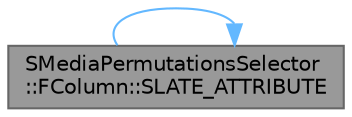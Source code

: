digraph "SMediaPermutationsSelector::FColumn::SLATE_ATTRIBUTE"
{
 // INTERACTIVE_SVG=YES
 // LATEX_PDF_SIZE
  bgcolor="transparent";
  edge [fontname=Helvetica,fontsize=10,labelfontname=Helvetica,labelfontsize=10];
  node [fontname=Helvetica,fontsize=10,shape=box,height=0.2,width=0.4];
  rankdir="RL";
  Node1 [id="Node000001",label="SMediaPermutationsSelector\l::FColumn::SLATE_ATTRIBUTE",height=0.2,width=0.4,color="gray40", fillcolor="grey60", style="filled", fontcolor="black",tooltip="Text to use as the Column tooltip."];
  Node1 -> Node1 [id="edge1_Node000001_Node000001",dir="back",color="steelblue1",style="solid",tooltip=" "];
}
